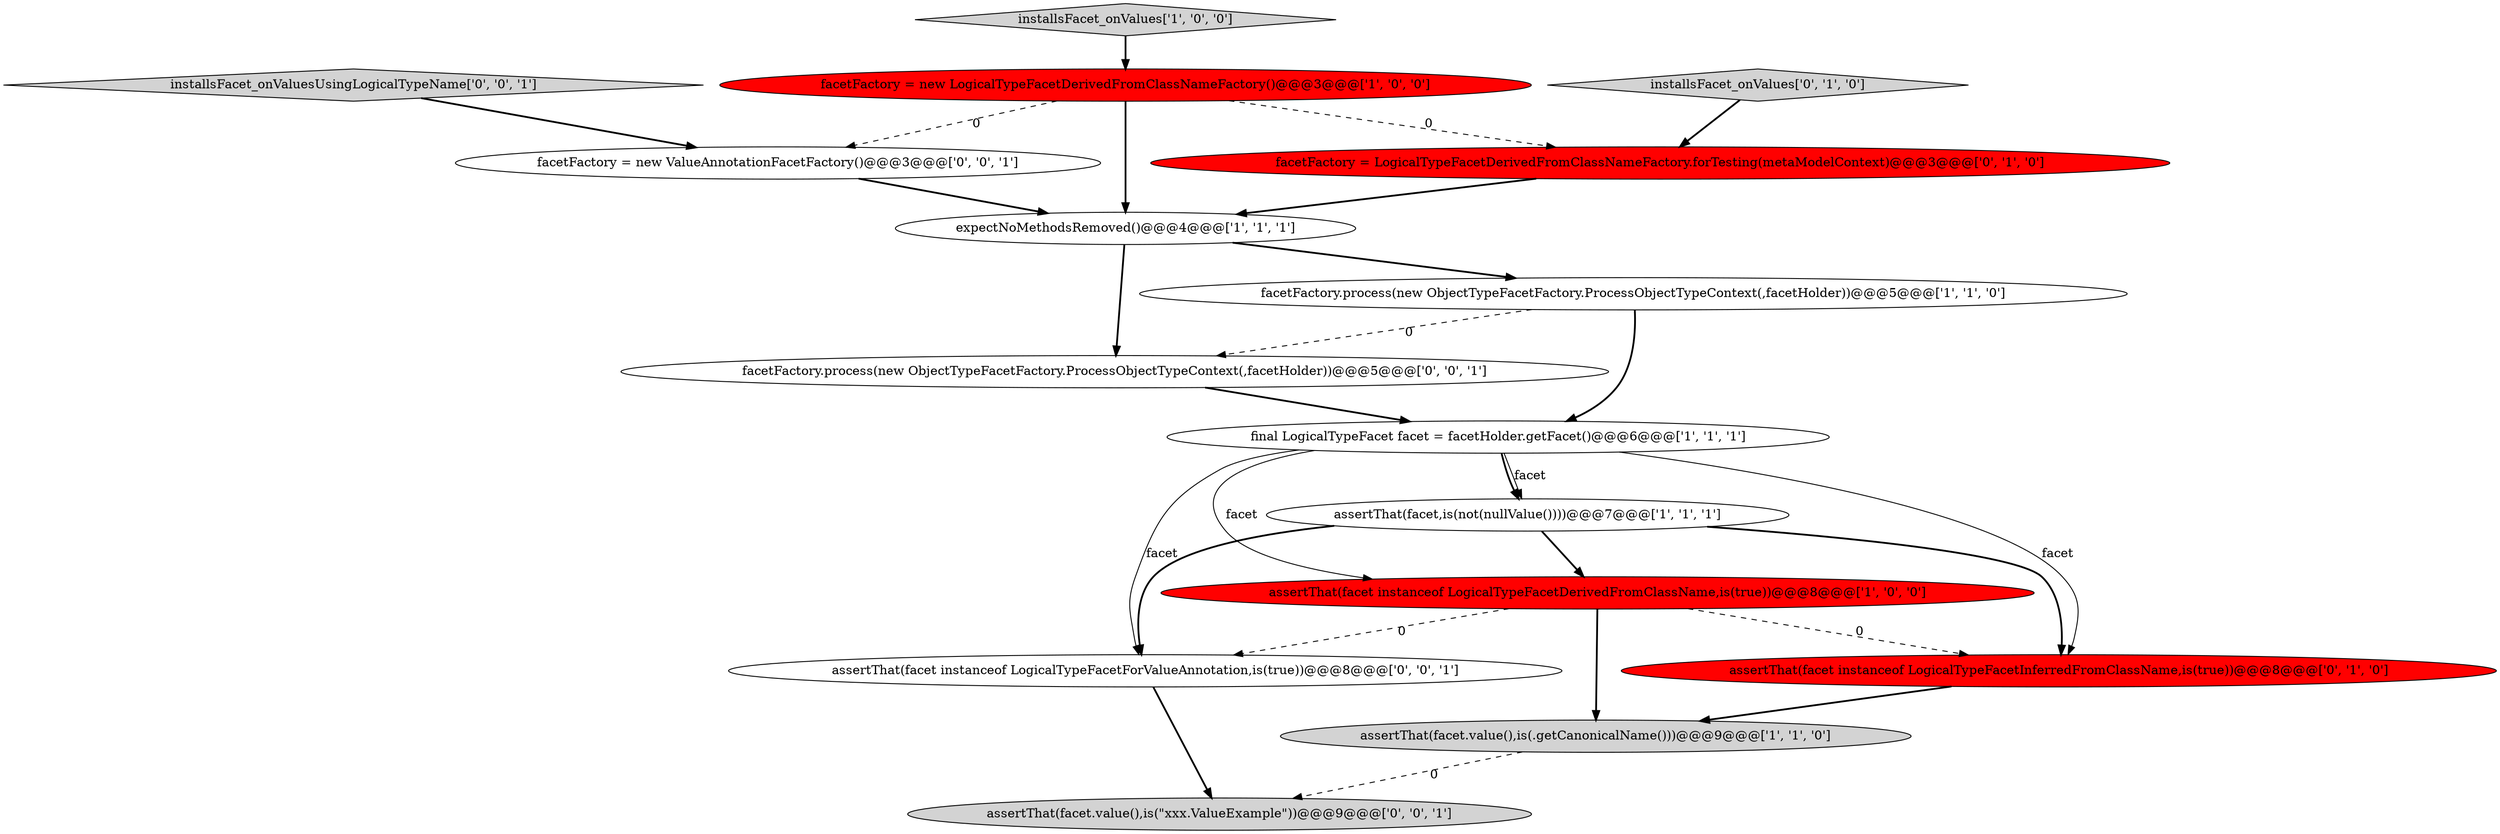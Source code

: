 digraph {
4 [style = filled, label = "expectNoMethodsRemoved()@@@4@@@['1', '1', '1']", fillcolor = white, shape = ellipse image = "AAA0AAABBB1BBB"];
5 [style = filled, label = "assertThat(facet.value(),is(.getCanonicalName()))@@@9@@@['1', '1', '0']", fillcolor = lightgray, shape = ellipse image = "AAA0AAABBB1BBB"];
15 [style = filled, label = "installsFacet_onValuesUsingLogicalTypeName['0', '0', '1']", fillcolor = lightgray, shape = diamond image = "AAA0AAABBB3BBB"];
6 [style = filled, label = "installsFacet_onValues['1', '0', '0']", fillcolor = lightgray, shape = diamond image = "AAA0AAABBB1BBB"];
12 [style = filled, label = "assertThat(facet.value(),is(\"xxx.ValueExample\"))@@@9@@@['0', '0', '1']", fillcolor = lightgray, shape = ellipse image = "AAA0AAABBB3BBB"];
9 [style = filled, label = "assertThat(facet instanceof LogicalTypeFacetInferredFromClassName,is(true))@@@8@@@['0', '1', '0']", fillcolor = red, shape = ellipse image = "AAA1AAABBB2BBB"];
0 [style = filled, label = "assertThat(facet instanceof LogicalTypeFacetDerivedFromClassName,is(true))@@@8@@@['1', '0', '0']", fillcolor = red, shape = ellipse image = "AAA1AAABBB1BBB"];
2 [style = filled, label = "assertThat(facet,is(not(nullValue())))@@@7@@@['1', '1', '1']", fillcolor = white, shape = ellipse image = "AAA0AAABBB1BBB"];
11 [style = filled, label = "facetFactory = new ValueAnnotationFacetFactory()@@@3@@@['0', '0', '1']", fillcolor = white, shape = ellipse image = "AAA0AAABBB3BBB"];
14 [style = filled, label = "assertThat(facet instanceof LogicalTypeFacetForValueAnnotation,is(true))@@@8@@@['0', '0', '1']", fillcolor = white, shape = ellipse image = "AAA0AAABBB3BBB"];
13 [style = filled, label = "facetFactory.process(new ObjectTypeFacetFactory.ProcessObjectTypeContext(,facetHolder))@@@5@@@['0', '0', '1']", fillcolor = white, shape = ellipse image = "AAA0AAABBB3BBB"];
10 [style = filled, label = "facetFactory = LogicalTypeFacetDerivedFromClassNameFactory.forTesting(metaModelContext)@@@3@@@['0', '1', '0']", fillcolor = red, shape = ellipse image = "AAA1AAABBB2BBB"];
7 [style = filled, label = "final LogicalTypeFacet facet = facetHolder.getFacet()@@@6@@@['1', '1', '1']", fillcolor = white, shape = ellipse image = "AAA0AAABBB1BBB"];
3 [style = filled, label = "facetFactory.process(new ObjectTypeFacetFactory.ProcessObjectTypeContext(,facetHolder))@@@5@@@['1', '1', '0']", fillcolor = white, shape = ellipse image = "AAA0AAABBB1BBB"];
1 [style = filled, label = "facetFactory = new LogicalTypeFacetDerivedFromClassNameFactory()@@@3@@@['1', '0', '0']", fillcolor = red, shape = ellipse image = "AAA1AAABBB1BBB"];
8 [style = filled, label = "installsFacet_onValues['0', '1', '0']", fillcolor = lightgray, shape = diamond image = "AAA0AAABBB2BBB"];
4->3 [style = bold, label=""];
8->10 [style = bold, label=""];
1->4 [style = bold, label=""];
5->12 [style = dashed, label="0"];
7->14 [style = solid, label="facet"];
11->4 [style = bold, label=""];
4->13 [style = bold, label=""];
1->10 [style = dashed, label="0"];
2->9 [style = bold, label=""];
3->13 [style = dashed, label="0"];
7->2 [style = solid, label="facet"];
0->14 [style = dashed, label="0"];
6->1 [style = bold, label=""];
2->0 [style = bold, label=""];
15->11 [style = bold, label=""];
7->0 [style = solid, label="facet"];
3->7 [style = bold, label=""];
7->2 [style = bold, label=""];
13->7 [style = bold, label=""];
1->11 [style = dashed, label="0"];
14->12 [style = bold, label=""];
2->14 [style = bold, label=""];
10->4 [style = bold, label=""];
9->5 [style = bold, label=""];
7->9 [style = solid, label="facet"];
0->9 [style = dashed, label="0"];
0->5 [style = bold, label=""];
}
